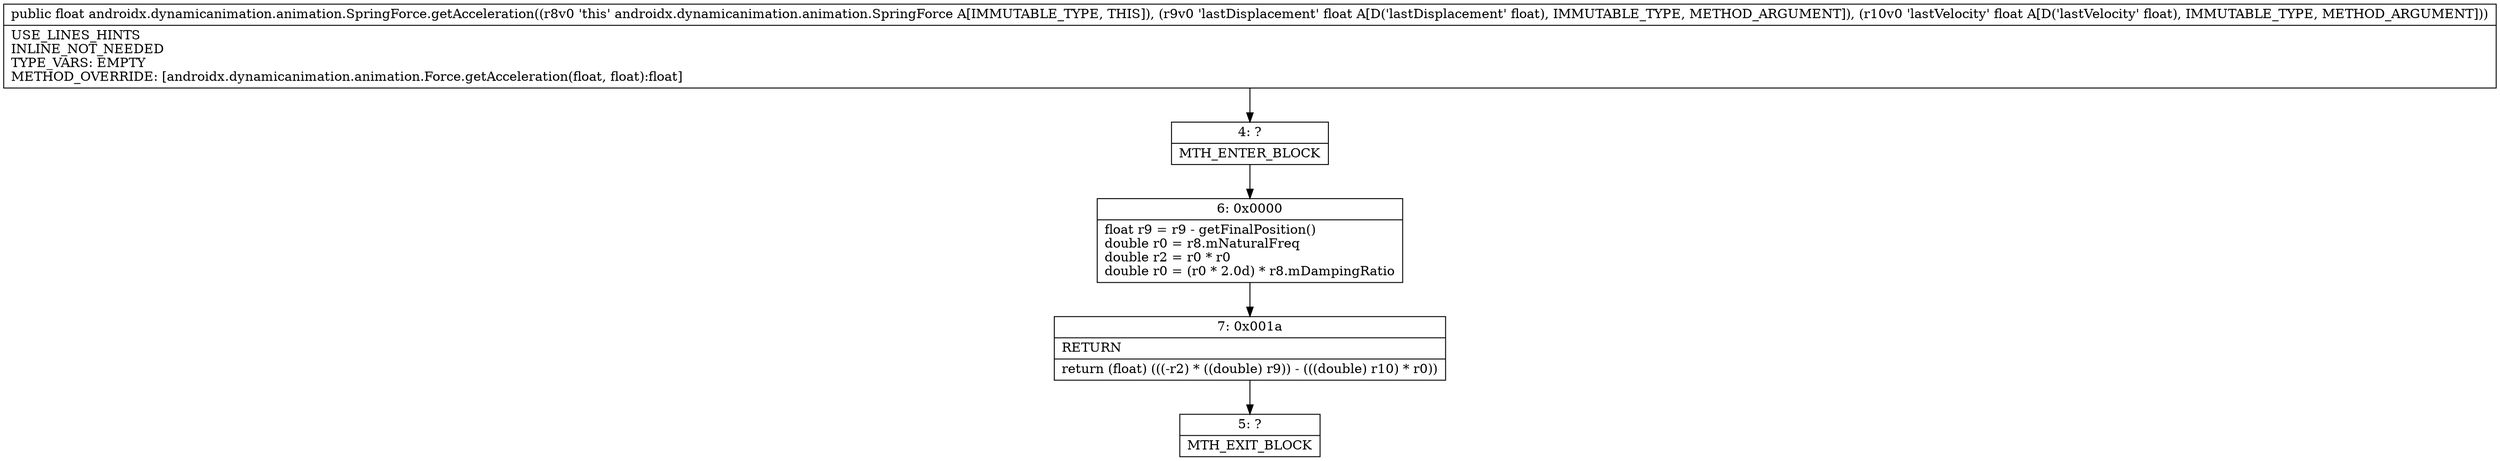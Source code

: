 digraph "CFG forandroidx.dynamicanimation.animation.SpringForce.getAcceleration(FF)F" {
Node_4 [shape=record,label="{4\:\ ?|MTH_ENTER_BLOCK\l}"];
Node_6 [shape=record,label="{6\:\ 0x0000|float r9 = r9 \- getFinalPosition()\ldouble r0 = r8.mNaturalFreq\ldouble r2 = r0 * r0\ldouble r0 = (r0 * 2.0d) * r8.mDampingRatio\l}"];
Node_7 [shape=record,label="{7\:\ 0x001a|RETURN\l|return (float) (((\-r2) * ((double) r9)) \- (((double) r10) * r0))\l}"];
Node_5 [shape=record,label="{5\:\ ?|MTH_EXIT_BLOCK\l}"];
MethodNode[shape=record,label="{public float androidx.dynamicanimation.animation.SpringForce.getAcceleration((r8v0 'this' androidx.dynamicanimation.animation.SpringForce A[IMMUTABLE_TYPE, THIS]), (r9v0 'lastDisplacement' float A[D('lastDisplacement' float), IMMUTABLE_TYPE, METHOD_ARGUMENT]), (r10v0 'lastVelocity' float A[D('lastVelocity' float), IMMUTABLE_TYPE, METHOD_ARGUMENT]))  | USE_LINES_HINTS\lINLINE_NOT_NEEDED\lTYPE_VARS: EMPTY\lMETHOD_OVERRIDE: [androidx.dynamicanimation.animation.Force.getAcceleration(float, float):float]\l}"];
MethodNode -> Node_4;Node_4 -> Node_6;
Node_6 -> Node_7;
Node_7 -> Node_5;
}

